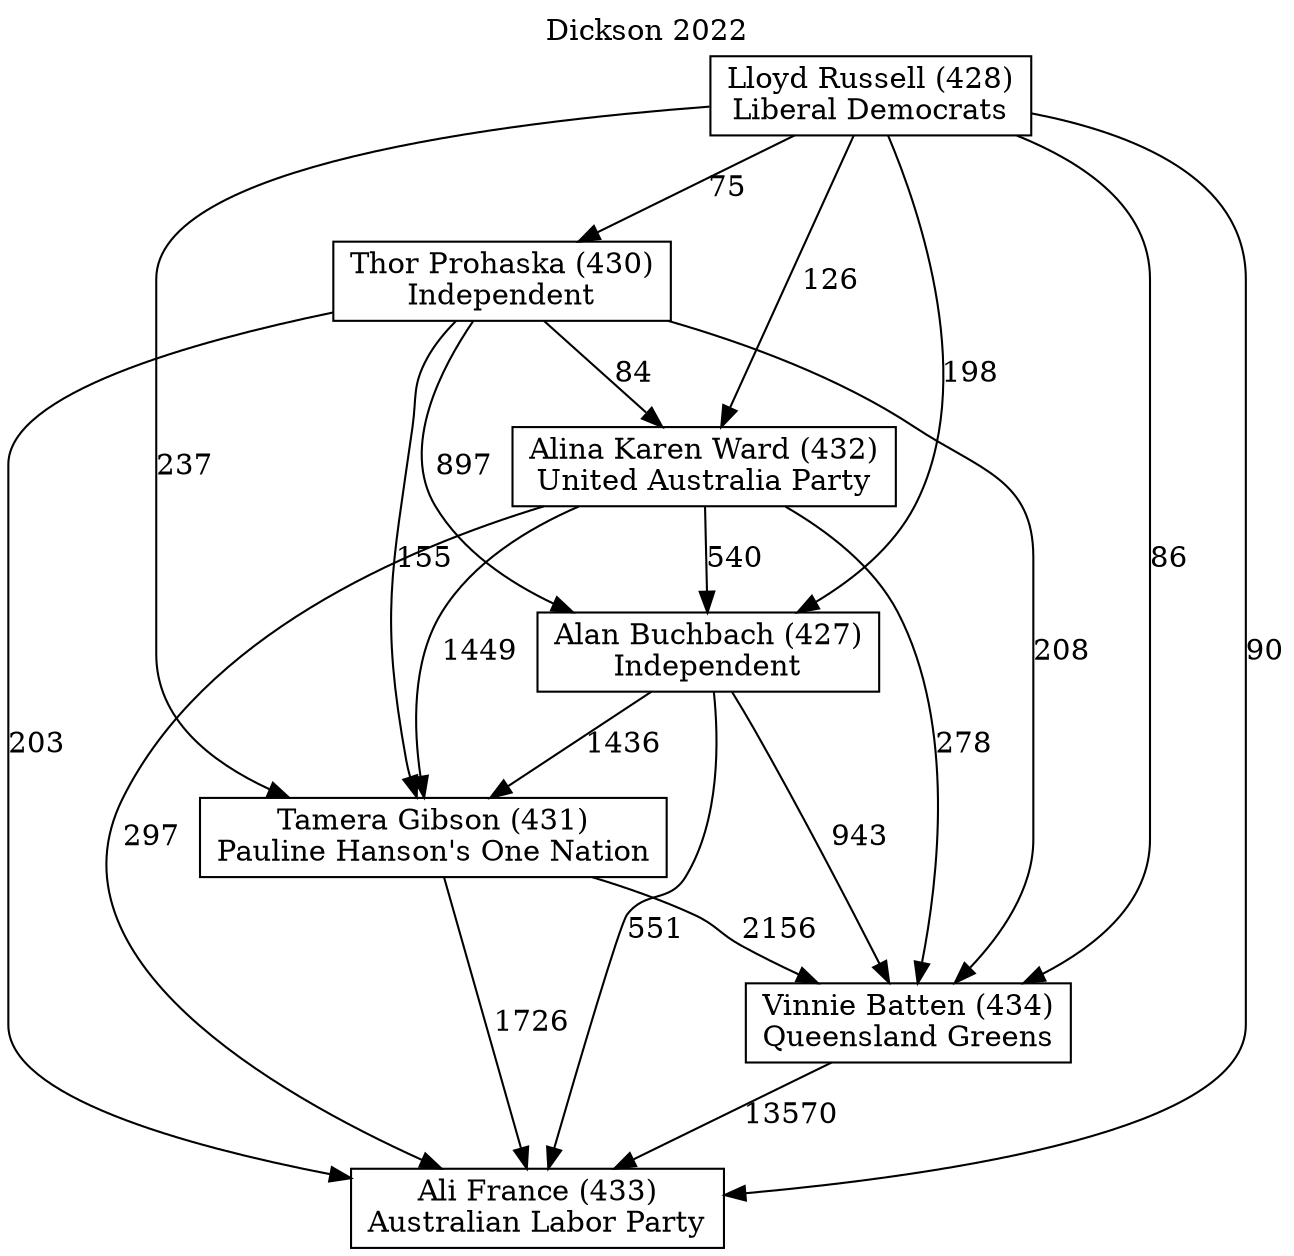 // House preference flow
digraph "Ali France (433)_Dickson_2022" {
	graph [label="Dickson 2022" labelloc=t mclimit=10]
	node [shape=box]
	"Alina Karen Ward (432)" [label="Alina Karen Ward (432)
United Australia Party"]
	"Vinnie Batten (434)" [label="Vinnie Batten (434)
Queensland Greens"]
	"Thor Prohaska (430)" [label="Thor Prohaska (430)
Independent"]
	"Tamera Gibson (431)" [label="Tamera Gibson (431)
Pauline Hanson's One Nation"]
	"Lloyd Russell (428)" [label="Lloyd Russell (428)
Liberal Democrats"]
	"Ali France (433)" [label="Ali France (433)
Australian Labor Party"]
	"Alan Buchbach (427)" [label="Alan Buchbach (427)
Independent"]
	"Lloyd Russell (428)" -> "Thor Prohaska (430)" [label=75]
	"Alina Karen Ward (432)" -> "Tamera Gibson (431)" [label=1449]
	"Thor Prohaska (430)" -> "Vinnie Batten (434)" [label=208]
	"Lloyd Russell (428)" -> "Ali France (433)" [label=90]
	"Alina Karen Ward (432)" -> "Ali France (433)" [label=297]
	"Thor Prohaska (430)" -> "Ali France (433)" [label=203]
	"Lloyd Russell (428)" -> "Vinnie Batten (434)" [label=86]
	"Tamera Gibson (431)" -> "Vinnie Batten (434)" [label=2156]
	"Lloyd Russell (428)" -> "Alan Buchbach (427)" [label=198]
	"Alina Karen Ward (432)" -> "Vinnie Batten (434)" [label=278]
	"Alina Karen Ward (432)" -> "Alan Buchbach (427)" [label=540]
	"Alan Buchbach (427)" -> "Vinnie Batten (434)" [label=943]
	"Tamera Gibson (431)" -> "Ali France (433)" [label=1726]
	"Thor Prohaska (430)" -> "Tamera Gibson (431)" [label=155]
	"Lloyd Russell (428)" -> "Tamera Gibson (431)" [label=237]
	"Alan Buchbach (427)" -> "Tamera Gibson (431)" [label=1436]
	"Thor Prohaska (430)" -> "Alina Karen Ward (432)" [label=84]
	"Alan Buchbach (427)" -> "Ali France (433)" [label=551]
	"Vinnie Batten (434)" -> "Ali France (433)" [label=13570]
	"Thor Prohaska (430)" -> "Alan Buchbach (427)" [label=897]
	"Lloyd Russell (428)" -> "Alina Karen Ward (432)" [label=126]
}
